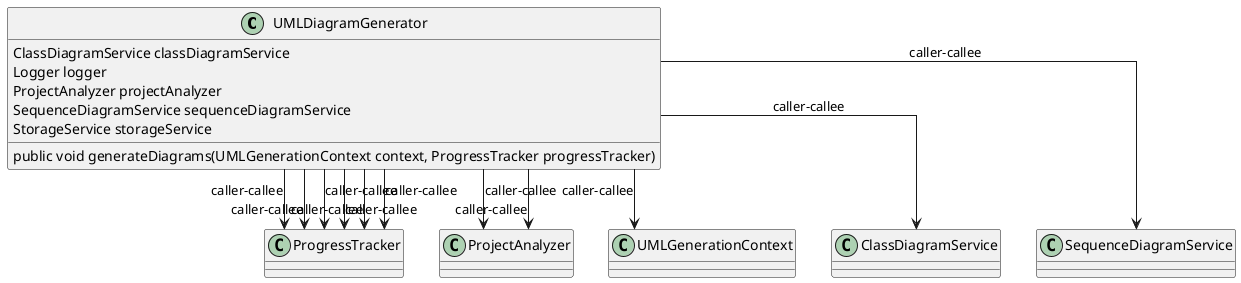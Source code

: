 @startuml
skinparam linetype Ortho
class UMLDiagramGenerator {
    ClassDiagramService classDiagramService
    Logger logger
    ProjectAnalyzer projectAnalyzer
    SequenceDiagramService sequenceDiagramService
    StorageService storageService
    public void generateDiagrams(UMLGenerationContext context, ProgressTracker progressTracker)
}
UMLDiagramGenerator --> ProgressTracker : caller-callee
UMLDiagramGenerator --> ProjectAnalyzer : caller-callee
UMLDiagramGenerator --> ProjectAnalyzer : caller-callee
UMLDiagramGenerator --> ProgressTracker : caller-callee
UMLDiagramGenerator --> UMLGenerationContext : caller-callee
UMLDiagramGenerator --> ProgressTracker : caller-callee
UMLDiagramGenerator --> ClassDiagramService : caller-callee
UMLDiagramGenerator --> ProgressTracker : caller-callee
UMLDiagramGenerator --> ProgressTracker : caller-callee
UMLDiagramGenerator --> SequenceDiagramService : caller-callee
UMLDiagramGenerator --> ProgressTracker : caller-callee
@enduml
